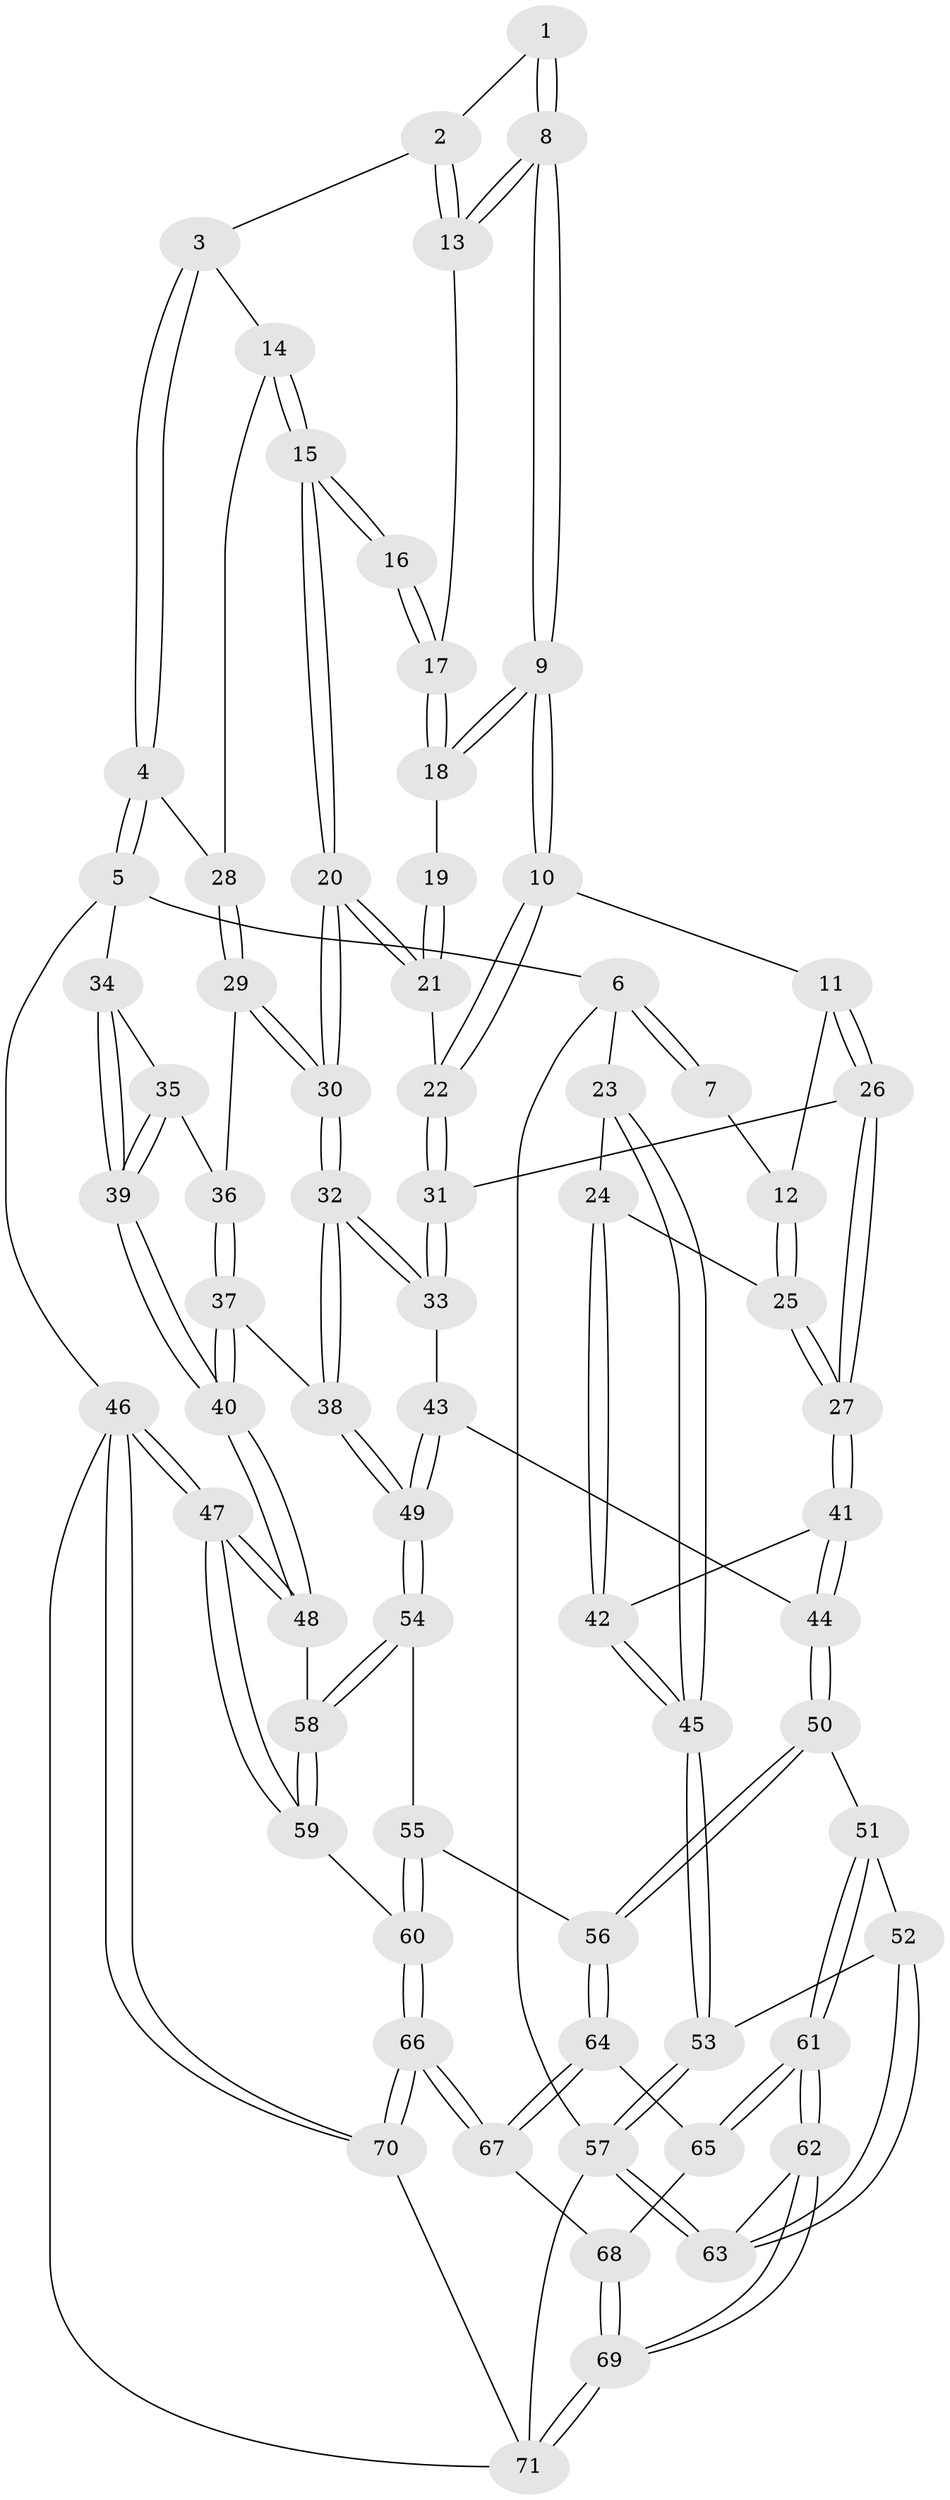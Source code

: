 // Generated by graph-tools (version 1.1) at 2025/51/03/09/25 03:51:05]
// undirected, 71 vertices, 174 edges
graph export_dot {
graph [start="1"]
  node [color=gray90,style=filled];
  1 [pos="+0.3357897599297041+0"];
  2 [pos="+0.6092047604950854+0"];
  3 [pos="+0.6163694570418844+0"];
  4 [pos="+1+0"];
  5 [pos="+1+0"];
  6 [pos="+0+0"];
  7 [pos="+0.3098838514797242+0"];
  8 [pos="+0.4224788445187586+0.1174235472260037"];
  9 [pos="+0.4225164943515113+0.12736215341602392"];
  10 [pos="+0.41700507637611617+0.1411044468637458"];
  11 [pos="+0.2785402673866345+0.11910080765372176"];
  12 [pos="+0.22993281187146086+0.09784803049155393"];
  13 [pos="+0.5619173246936207+0"];
  14 [pos="+0.640302880822841+0.1403805395564723"];
  15 [pos="+0.6382563876802428+0.14245657473097073"];
  16 [pos="+0.5871826383634302+0.10656029793129503"];
  17 [pos="+0.5588968793704773+0.045475823760970896"];
  18 [pos="+0.45370268354481735+0.11587686706079615"];
  19 [pos="+0.5765700758896571+0.10958214997574058"];
  20 [pos="+0.6256207469612475+0.255906171024195"];
  21 [pos="+0.4874949774730144+0.18339971484380457"];
  22 [pos="+0.4235301141518477+0.161459041436123"];
  23 [pos="+0+0.06678671531241723"];
  24 [pos="+0.11903900136774156+0.15863707755843584"];
  25 [pos="+0.13504599930694733+0.156393238546091"];
  26 [pos="+0.30490293114025663+0.2691599849852165"];
  27 [pos="+0.27225085002352656+0.29220671784334146"];
  28 [pos="+0.79973689194538+0.04653536375055263"];
  29 [pos="+0.7647572526801784+0.23065353761197754"];
  30 [pos="+0.6378187148261217+0.2889784907119539"];
  31 [pos="+0.3995930044748136+0.24183276946307342"];
  32 [pos="+0.6322060663426396+0.3232461724033653"];
  33 [pos="+0.4276940946890999+0.3005343880845176"];
  34 [pos="+1+0"];
  35 [pos="+0.8420421329596622+0.21880368398670474"];
  36 [pos="+0.8121755996208088+0.245882345471045"];
  37 [pos="+0.9734404185287187+0.4676582927688549"];
  38 [pos="+0.6509039170423156+0.4206565511675534"];
  39 [pos="+1+0.3330611147385666"];
  40 [pos="+1+0.4787498974438933"];
  41 [pos="+0.25288381694054723+0.40038538651975586"];
  42 [pos="+0.13844198295405824+0.40808224091393"];
  43 [pos="+0.3995657680999542+0.39250808460875425"];
  44 [pos="+0.27229469481986884+0.41497651460129276"];
  45 [pos="+0+0.5455716572301775"];
  46 [pos="+1+1"];
  47 [pos="+1+1"];
  48 [pos="+1+0.5529001175298073"];
  49 [pos="+0.5603837687553163+0.5344321848435046"];
  50 [pos="+0.32851808213104183+0.6605003129678891"];
  51 [pos="+0.2978753539596309+0.6680192310114963"];
  52 [pos="+0.1700606466421523+0.6768982280206545"];
  53 [pos="+0+0.5825324384417115"];
  54 [pos="+0.5547704821080703+0.5557858276242666"];
  55 [pos="+0.5169084301777462+0.5913572191463997"];
  56 [pos="+0.3484983735551273+0.6655404958568025"];
  57 [pos="+0+0.8429402174212046"];
  58 [pos="+0.7181505341115082+0.6803810355598201"];
  59 [pos="+0.7202639358481705+0.851135028604235"];
  60 [pos="+0.5969396246639455+0.8598428950312385"];
  61 [pos="+0.2401201327984771+0.8992213585636951"];
  62 [pos="+0.19667438285588626+0.9429661918320746"];
  63 [pos="+0.15491671506732957+0.8896083641154254"];
  64 [pos="+0.39848534679217446+0.815084632265316"];
  65 [pos="+0.3211814779117647+0.8709803942106816"];
  66 [pos="+0.4963426789751954+0.9242337038333558"];
  67 [pos="+0.44547296811140036+0.8728576501756393"];
  68 [pos="+0.32061629815380144+0.9323580371326777"];
  69 [pos="+0.21857459232463988+1"];
  70 [pos="+0.46425990947988305+1"];
  71 [pos="+0.22258893719897524+1"];
  1 -- 2;
  1 -- 8;
  1 -- 8;
  2 -- 3;
  2 -- 13;
  2 -- 13;
  3 -- 4;
  3 -- 4;
  3 -- 14;
  4 -- 5;
  4 -- 5;
  4 -- 28;
  5 -- 6;
  5 -- 34;
  5 -- 46;
  6 -- 7;
  6 -- 7;
  6 -- 23;
  6 -- 57;
  7 -- 12;
  8 -- 9;
  8 -- 9;
  8 -- 13;
  8 -- 13;
  9 -- 10;
  9 -- 10;
  9 -- 18;
  9 -- 18;
  10 -- 11;
  10 -- 22;
  10 -- 22;
  11 -- 12;
  11 -- 26;
  11 -- 26;
  12 -- 25;
  12 -- 25;
  13 -- 17;
  14 -- 15;
  14 -- 15;
  14 -- 28;
  15 -- 16;
  15 -- 16;
  15 -- 20;
  15 -- 20;
  16 -- 17;
  16 -- 17;
  17 -- 18;
  17 -- 18;
  18 -- 19;
  19 -- 21;
  19 -- 21;
  20 -- 21;
  20 -- 21;
  20 -- 30;
  20 -- 30;
  21 -- 22;
  22 -- 31;
  22 -- 31;
  23 -- 24;
  23 -- 45;
  23 -- 45;
  24 -- 25;
  24 -- 42;
  24 -- 42;
  25 -- 27;
  25 -- 27;
  26 -- 27;
  26 -- 27;
  26 -- 31;
  27 -- 41;
  27 -- 41;
  28 -- 29;
  28 -- 29;
  29 -- 30;
  29 -- 30;
  29 -- 36;
  30 -- 32;
  30 -- 32;
  31 -- 33;
  31 -- 33;
  32 -- 33;
  32 -- 33;
  32 -- 38;
  32 -- 38;
  33 -- 43;
  34 -- 35;
  34 -- 39;
  34 -- 39;
  35 -- 36;
  35 -- 39;
  35 -- 39;
  36 -- 37;
  36 -- 37;
  37 -- 38;
  37 -- 40;
  37 -- 40;
  38 -- 49;
  38 -- 49;
  39 -- 40;
  39 -- 40;
  40 -- 48;
  40 -- 48;
  41 -- 42;
  41 -- 44;
  41 -- 44;
  42 -- 45;
  42 -- 45;
  43 -- 44;
  43 -- 49;
  43 -- 49;
  44 -- 50;
  44 -- 50;
  45 -- 53;
  45 -- 53;
  46 -- 47;
  46 -- 47;
  46 -- 70;
  46 -- 70;
  46 -- 71;
  47 -- 48;
  47 -- 48;
  47 -- 59;
  47 -- 59;
  48 -- 58;
  49 -- 54;
  49 -- 54;
  50 -- 51;
  50 -- 56;
  50 -- 56;
  51 -- 52;
  51 -- 61;
  51 -- 61;
  52 -- 53;
  52 -- 63;
  52 -- 63;
  53 -- 57;
  53 -- 57;
  54 -- 55;
  54 -- 58;
  54 -- 58;
  55 -- 56;
  55 -- 60;
  55 -- 60;
  56 -- 64;
  56 -- 64;
  57 -- 63;
  57 -- 63;
  57 -- 71;
  58 -- 59;
  58 -- 59;
  59 -- 60;
  60 -- 66;
  60 -- 66;
  61 -- 62;
  61 -- 62;
  61 -- 65;
  61 -- 65;
  62 -- 63;
  62 -- 69;
  62 -- 69;
  64 -- 65;
  64 -- 67;
  64 -- 67;
  65 -- 68;
  66 -- 67;
  66 -- 67;
  66 -- 70;
  66 -- 70;
  67 -- 68;
  68 -- 69;
  68 -- 69;
  69 -- 71;
  69 -- 71;
  70 -- 71;
}
